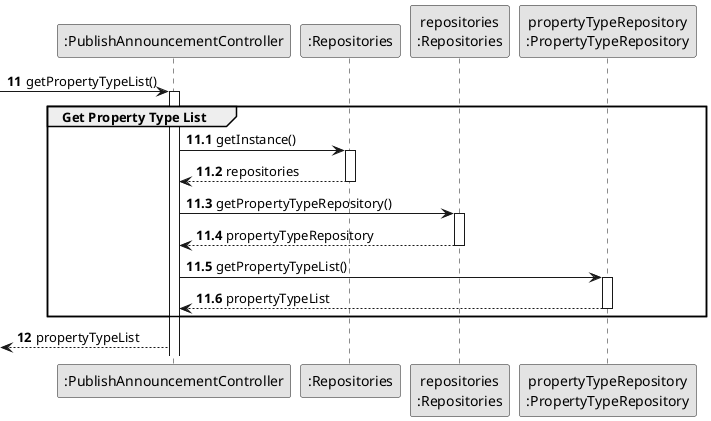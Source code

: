 @startuml
skinparam monochrome true
skinparam packageStyle rectangle
skinparam shadowing false\



participant ":PublishAnnouncementController" as CTRL
participant ":Repositories" as RepositorySingleton
participant "repositories\n:Repositories" as PLAT
participant "propertyTypeRepository\n:PropertyTypeRepository" as PropertyTypeRepository


autonumber 11

            -> CTRL :  getPropertyTypeList()
            activate CTRL

autonumber 11.1

    group Get Property Type List

                 CTRL -> RepositorySingleton : getInstance()
                activate RepositorySingleton

                    RepositorySingleton --> CTRL: repositories
                deactivate RepositorySingleton

                CTRL -> PLAT : getPropertyTypeRepository()
                activate PLAT

                    PLAT --> CTRL: propertyTypeRepository
                deactivate PLAT

                CTRL -> PropertyTypeRepository : getPropertyTypeList()
                activate PropertyTypeRepository

                   PropertyTypeRepository --> CTRL : propertyTypeList
                deactivate PropertyTypeRepository

    end

autonumber 12

    <-- CTRL : propertyTypeList

@enduml